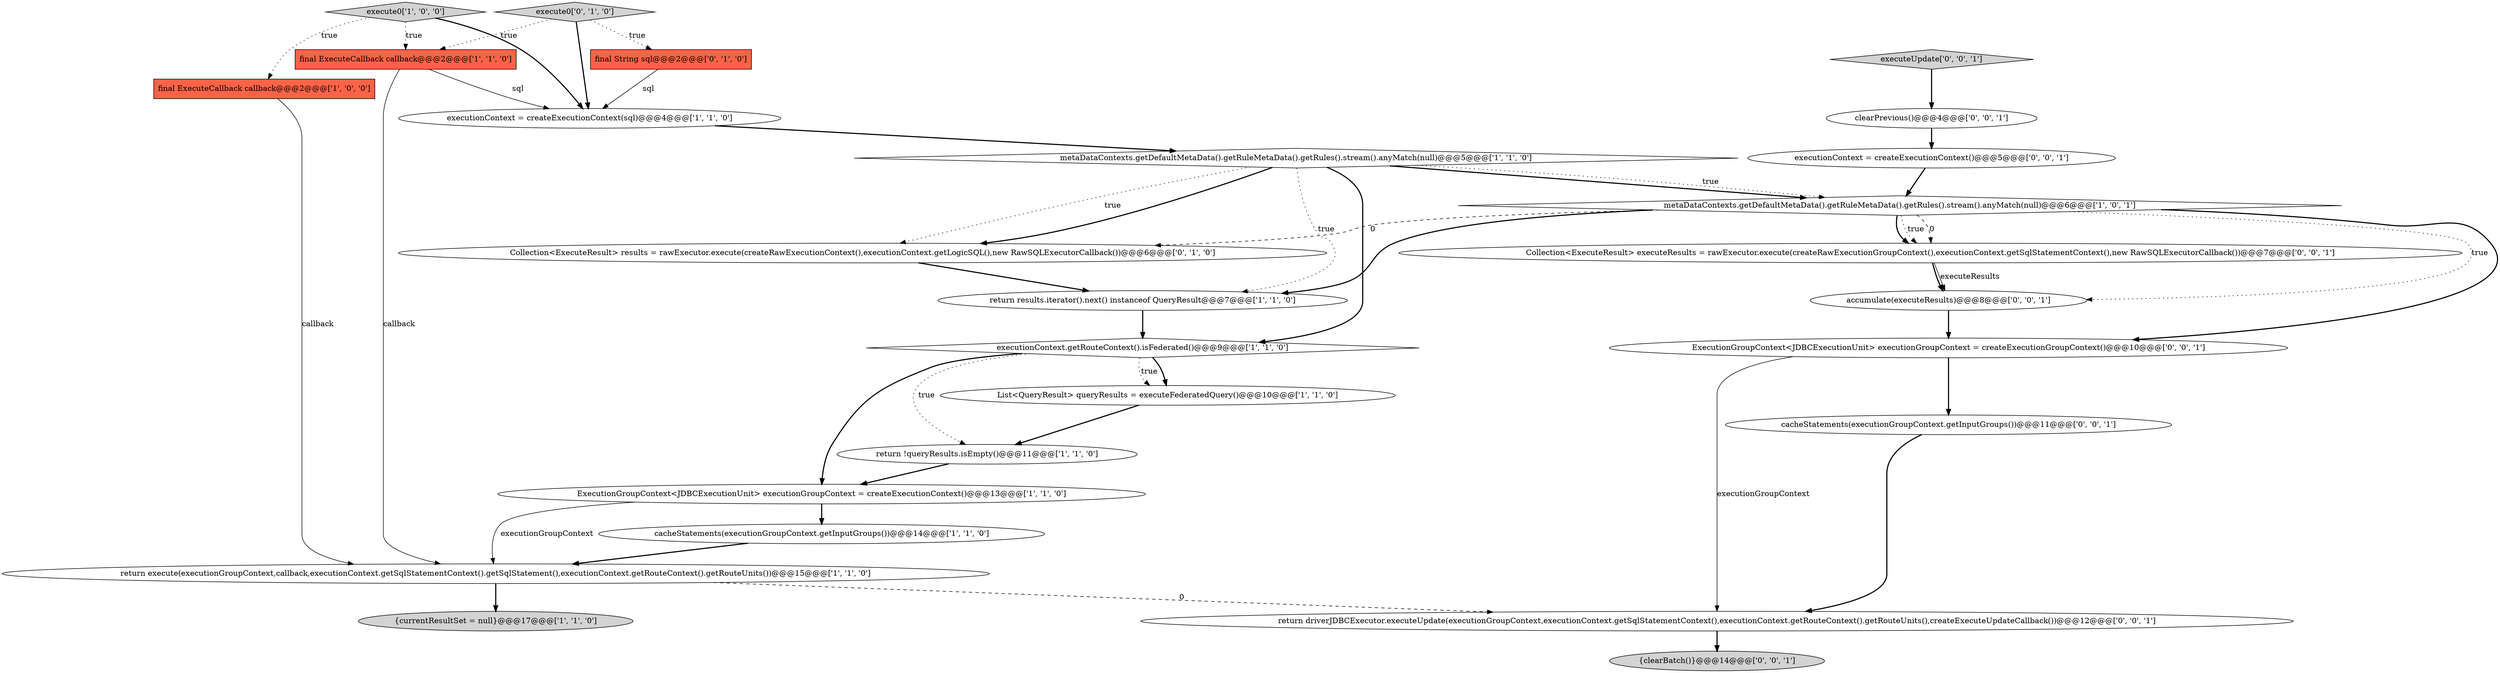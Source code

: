 digraph {
0 [style = filled, label = "List<QueryResult> queryResults = executeFederatedQuery()@@@10@@@['1', '1', '0']", fillcolor = white, shape = ellipse image = "AAA0AAABBB1BBB"];
11 [style = filled, label = "executionContext.getRouteContext().isFederated()@@@9@@@['1', '1', '0']", fillcolor = white, shape = diamond image = "AAA0AAABBB1BBB"];
13 [style = filled, label = "metaDataContexts.getDefaultMetaData().getRuleMetaData().getRules().stream().anyMatch(null)@@@6@@@['1', '0', '1']", fillcolor = white, shape = diamond image = "AAA0AAABBB1BBB"];
17 [style = filled, label = "accumulate(executeResults)@@@8@@@['0', '0', '1']", fillcolor = white, shape = ellipse image = "AAA0AAABBB3BBB"];
7 [style = filled, label = "final ExecuteCallback callback@@@2@@@['1', '1', '0']", fillcolor = tomato, shape = box image = "AAA0AAABBB1BBB"];
24 [style = filled, label = "executeUpdate['0', '0', '1']", fillcolor = lightgray, shape = diamond image = "AAA0AAABBB3BBB"];
23 [style = filled, label = "executionContext = createExecutionContext()@@@5@@@['0', '0', '1']", fillcolor = white, shape = ellipse image = "AAA0AAABBB3BBB"];
16 [style = filled, label = "Collection<ExecuteResult> results = rawExecutor.execute(createRawExecutionContext(),executionContext.getLogicSQL(),new RawSQLExecutorCallback())@@@6@@@['0', '1', '0']", fillcolor = white, shape = ellipse image = "AAA1AAABBB2BBB"];
4 [style = filled, label = "ExecutionGroupContext<JDBCExecutionUnit> executionGroupContext = createExecutionContext()@@@13@@@['1', '1', '0']", fillcolor = white, shape = ellipse image = "AAA0AAABBB1BBB"];
22 [style = filled, label = "clearPrevious()@@@4@@@['0', '0', '1']", fillcolor = white, shape = ellipse image = "AAA0AAABBB3BBB"];
9 [style = filled, label = "return execute(executionGroupContext,callback,executionContext.getSqlStatementContext().getSqlStatement(),executionContext.getRouteContext().getRouteUnits())@@@15@@@['1', '1', '0']", fillcolor = white, shape = ellipse image = "AAA0AAABBB1BBB"];
12 [style = filled, label = "return results.iterator().next() instanceof QueryResult@@@7@@@['1', '1', '0']", fillcolor = white, shape = ellipse image = "AAA0AAABBB1BBB"];
19 [style = filled, label = "ExecutionGroupContext<JDBCExecutionUnit> executionGroupContext = createExecutionGroupContext()@@@10@@@['0', '0', '1']", fillcolor = white, shape = ellipse image = "AAA0AAABBB3BBB"];
8 [style = filled, label = "metaDataContexts.getDefaultMetaData().getRuleMetaData().getRules().stream().anyMatch(null)@@@5@@@['1', '1', '0']", fillcolor = white, shape = diamond image = "AAA0AAABBB1BBB"];
20 [style = filled, label = "cacheStatements(executionGroupContext.getInputGroups())@@@11@@@['0', '0', '1']", fillcolor = white, shape = ellipse image = "AAA0AAABBB3BBB"];
15 [style = filled, label = "final String sql@@@2@@@['0', '1', '0']", fillcolor = tomato, shape = box image = "AAA0AAABBB2BBB"];
10 [style = filled, label = "execute0['1', '0', '0']", fillcolor = lightgray, shape = diamond image = "AAA0AAABBB1BBB"];
18 [style = filled, label = "Collection<ExecuteResult> executeResults = rawExecutor.execute(createRawExecutionGroupContext(),executionContext.getSqlStatementContext(),new RawSQLExecutorCallback())@@@7@@@['0', '0', '1']", fillcolor = white, shape = ellipse image = "AAA0AAABBB3BBB"];
21 [style = filled, label = "{clearBatch()}@@@14@@@['0', '0', '1']", fillcolor = lightgray, shape = ellipse image = "AAA0AAABBB3BBB"];
1 [style = filled, label = "return !queryResults.isEmpty()@@@11@@@['1', '1', '0']", fillcolor = white, shape = ellipse image = "AAA0AAABBB1BBB"];
14 [style = filled, label = "execute0['0', '1', '0']", fillcolor = lightgray, shape = diamond image = "AAA0AAABBB2BBB"];
2 [style = filled, label = "executionContext = createExecutionContext(sql)@@@4@@@['1', '1', '0']", fillcolor = white, shape = ellipse image = "AAA0AAABBB1BBB"];
3 [style = filled, label = "cacheStatements(executionGroupContext.getInputGroups())@@@14@@@['1', '1', '0']", fillcolor = white, shape = ellipse image = "AAA0AAABBB1BBB"];
6 [style = filled, label = "final ExecuteCallback callback@@@2@@@['1', '0', '0']", fillcolor = tomato, shape = box image = "AAA0AAABBB1BBB"];
25 [style = filled, label = "return driverJDBCExecutor.executeUpdate(executionGroupContext,executionContext.getSqlStatementContext(),executionContext.getRouteContext().getRouteUnits(),createExecuteUpdateCallback())@@@12@@@['0', '0', '1']", fillcolor = white, shape = ellipse image = "AAA0AAABBB3BBB"];
5 [style = filled, label = "{currentResultSet = null}@@@17@@@['1', '1', '0']", fillcolor = lightgray, shape = ellipse image = "AAA0AAABBB1BBB"];
8->16 [style = bold, label=""];
11->4 [style = bold, label=""];
13->18 [style = dashed, label="0"];
8->16 [style = dotted, label="true"];
10->2 [style = bold, label=""];
13->19 [style = bold, label=""];
11->0 [style = bold, label=""];
17->19 [style = bold, label=""];
19->20 [style = bold, label=""];
4->9 [style = solid, label="executionGroupContext"];
13->16 [style = dashed, label="0"];
11->0 [style = dotted, label="true"];
14->7 [style = dotted, label="true"];
10->7 [style = dotted, label="true"];
13->17 [style = dotted, label="true"];
7->9 [style = solid, label="callback"];
0->1 [style = bold, label=""];
13->18 [style = bold, label=""];
2->8 [style = bold, label=""];
24->22 [style = bold, label=""];
20->25 [style = bold, label=""];
25->21 [style = bold, label=""];
16->12 [style = bold, label=""];
15->2 [style = solid, label="sql"];
8->11 [style = bold, label=""];
13->12 [style = bold, label=""];
23->13 [style = bold, label=""];
14->15 [style = dotted, label="true"];
13->18 [style = dotted, label="true"];
9->25 [style = dashed, label="0"];
11->1 [style = dotted, label="true"];
3->9 [style = bold, label=""];
18->17 [style = solid, label="executeResults"];
8->13 [style = bold, label=""];
1->4 [style = bold, label=""];
14->2 [style = bold, label=""];
10->6 [style = dotted, label="true"];
18->17 [style = bold, label=""];
12->11 [style = bold, label=""];
22->23 [style = bold, label=""];
6->9 [style = solid, label="callback"];
7->2 [style = solid, label="sql"];
9->5 [style = bold, label=""];
4->3 [style = bold, label=""];
19->25 [style = solid, label="executionGroupContext"];
8->12 [style = dotted, label="true"];
8->13 [style = dotted, label="true"];
}
